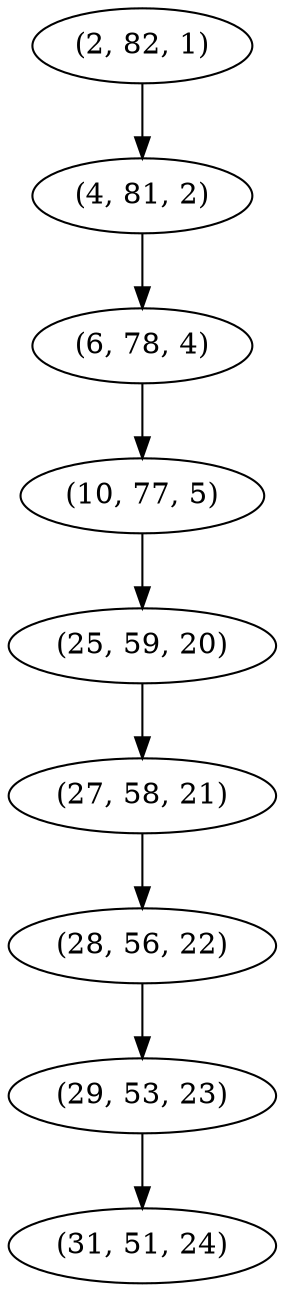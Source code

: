 digraph tree {
    "(2, 82, 1)";
    "(4, 81, 2)";
    "(6, 78, 4)";
    "(10, 77, 5)";
    "(25, 59, 20)";
    "(27, 58, 21)";
    "(28, 56, 22)";
    "(29, 53, 23)";
    "(31, 51, 24)";
    "(2, 82, 1)" -> "(4, 81, 2)";
    "(4, 81, 2)" -> "(6, 78, 4)";
    "(6, 78, 4)" -> "(10, 77, 5)";
    "(10, 77, 5)" -> "(25, 59, 20)";
    "(25, 59, 20)" -> "(27, 58, 21)";
    "(27, 58, 21)" -> "(28, 56, 22)";
    "(28, 56, 22)" -> "(29, 53, 23)";
    "(29, 53, 23)" -> "(31, 51, 24)";
}
